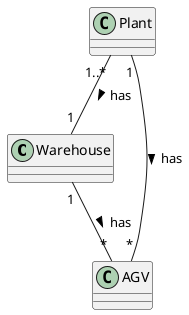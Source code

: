 @startuml
'https://plantuml.com/sequence-diagram

class Warehouse


class AGV

class Plant

Warehouse"1" --"*" AGV :> has
Plant"1..*" --"1" Warehouse :> has
Plant"1" --"*" AGV :> has
@enduml